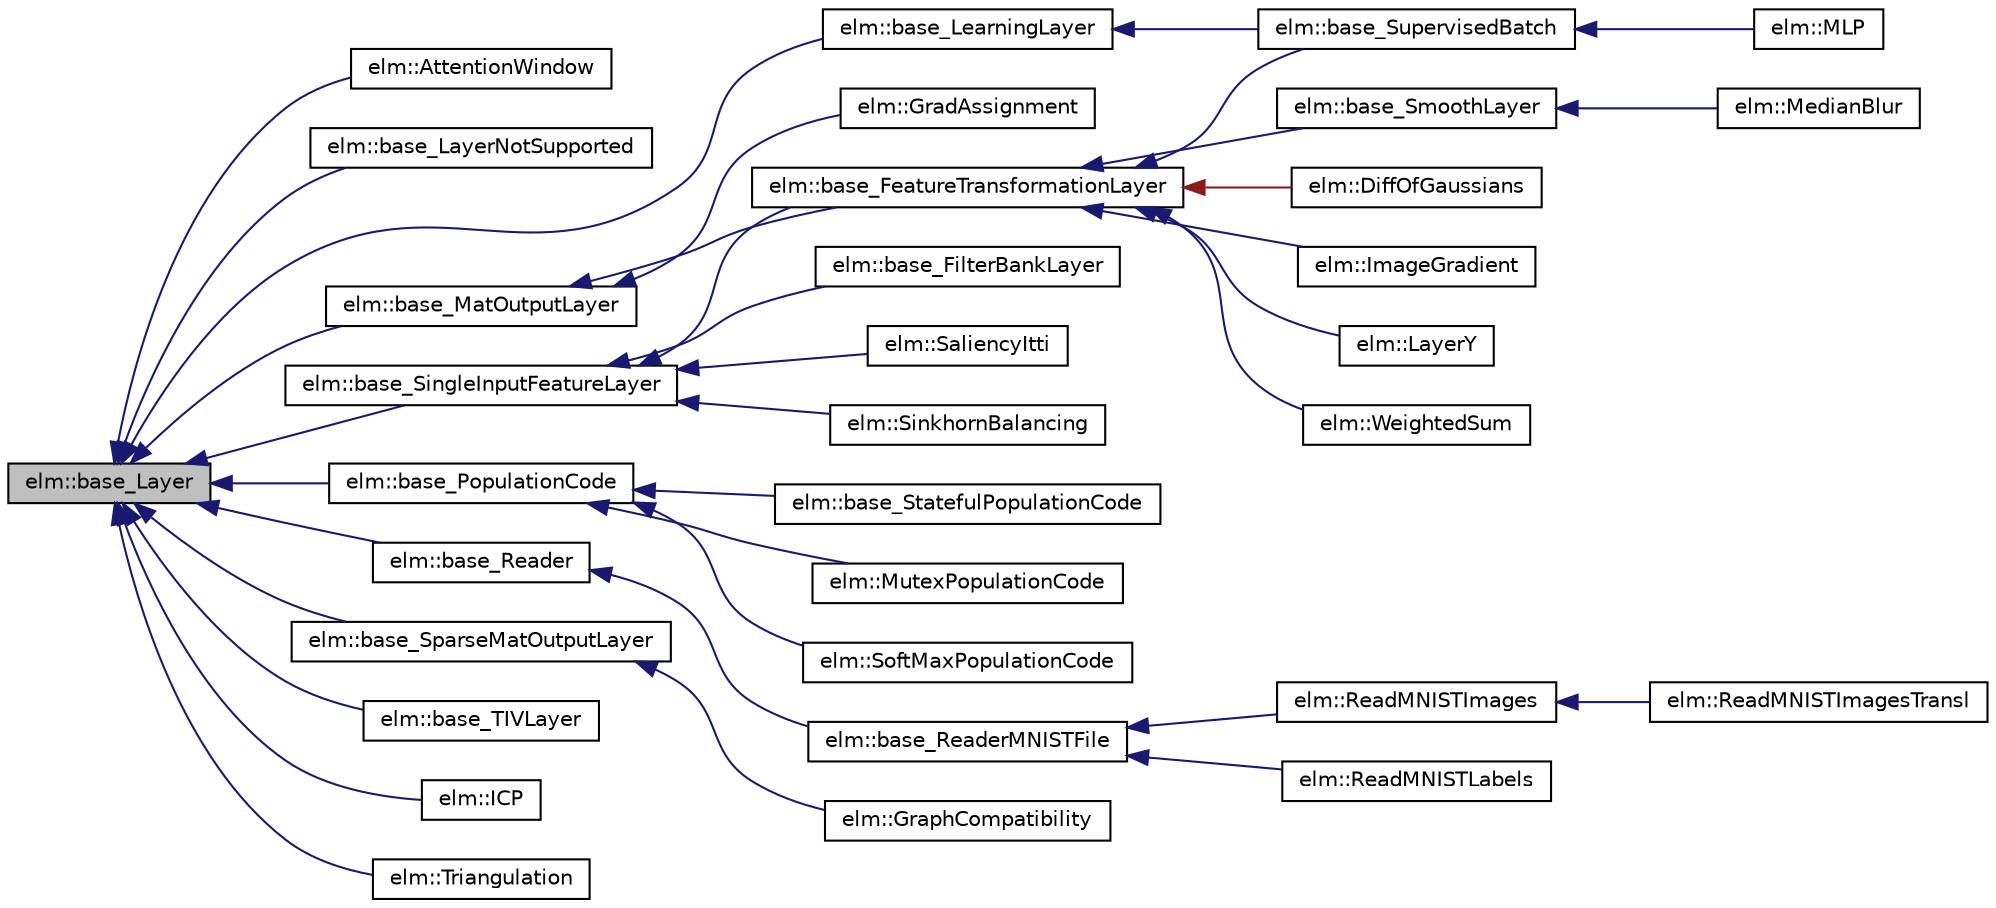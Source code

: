 digraph G
{
  edge [fontname="Helvetica",fontsize="10",labelfontname="Helvetica",labelfontsize="10"];
  node [fontname="Helvetica",fontsize="10",shape=record];
  rankdir="LR";
  Node1 [label="elm::base_Layer",height=0.2,width=0.4,color="black", fillcolor="grey75", style="filled" fontcolor="black"];
  Node1 -> Node2 [dir="back",color="midnightblue",fontsize="10",style="solid",fontname="Helvetica"];
  Node2 [label="elm::AttentionWindow",height=0.2,width=0.4,color="black", fillcolor="white", style="filled",URL="$classelm_1_1AttentionWindow.html",tooltip="layer for sampling patch around attended location (e.g."];
  Node1 -> Node3 [dir="back",color="midnightblue",fontsize="10",style="solid",fontname="Helvetica"];
  Node3 [label="elm::base_LayerNotSupported",height=0.2,width=0.4,color="black", fillcolor="white", style="filled",URL="$classelm_1_1base__LayerNotSupported.html",tooltip="This is not an ordinary layer implementation This derived layer only aids in conditionally defined la..."];
  Node1 -> Node4 [dir="back",color="midnightblue",fontsize="10",style="solid",fontname="Helvetica"];
  Node4 [label="elm::base_LearningLayer",height=0.2,width=0.4,color="black", fillcolor="white", style="filled",URL="$classelm_1_1base__LearningLayer.html",tooltip="class for defining interfaces of an abstract layer that can learn Overloaded constructor calls overlo..."];
  Node4 -> Node5 [dir="back",color="midnightblue",fontsize="10",style="solid",fontname="Helvetica"];
  Node5 [label="elm::base_SupervisedBatch",height=0.2,width=0.4,color="black", fillcolor="white", style="filled",URL="$classelm_1_1base__SupervisedBatch.html",tooltip="class for defining interfaces of an abstract layer that can learn Overloaded constructor calls overlo..."];
  Node5 -> Node6 [dir="back",color="midnightblue",fontsize="10",style="solid",fontname="Helvetica"];
  Node6 [label="elm::MLP",height=0.2,width=0.4,color="black", fillcolor="white", style="filled",URL="$classelm_1_1MLP.html",tooltip="Layer class for mult-layer perceptrons."];
  Node1 -> Node7 [dir="back",color="midnightblue",fontsize="10",style="solid",fontname="Helvetica"];
  Node7 [label="elm::base_MatOutputLayer",height=0.2,width=0.4,color="black", fillcolor="white", style="filled",URL="$classelm_1_1base__MatOutputLayer.html",tooltip="class for time-invariant layer"];
  Node7 -> Node8 [dir="back",color="midnightblue",fontsize="10",style="solid",fontname="Helvetica"];
  Node8 [label="elm::base_FeatureTransformationLayer",height=0.2,width=0.4,color="black", fillcolor="white", style="filled",URL="$classelm_1_1base__FeatureTransformationLayer.html",tooltip="An intermediate base class for prviding a layer interface involving a transformation of a single inpu..."];
  Node8 -> Node9 [dir="back",color="midnightblue",fontsize="10",style="solid",fontname="Helvetica"];
  Node9 [label="elm::base_SmoothLayer",height=0.2,width=0.4,color="black", fillcolor="white", style="filled",URL="$classelm_1_1base__SmoothLayer.html",tooltip="intermediate Layer for applying smoothing algorithms I/O keys already defined by parent class..."];
  Node9 -> Node10 [dir="back",color="midnightblue",fontsize="10",style="solid",fontname="Helvetica"];
  Node10 [label="elm::MedianBlur",height=0.2,width=0.4,color="black", fillcolor="white", style="filled",URL="$classelm_1_1MedianBlur.html",tooltip="Wrap layer around median blur input and output keys defined by parent."];
  Node8 -> Node5 [dir="back",color="midnightblue",fontsize="10",style="solid",fontname="Helvetica"];
  Node8 -> Node11 [dir="back",color="firebrick4",fontsize="10",style="solid",fontname="Helvetica"];
  Node11 [label="elm::DiffOfGaussians",height=0.2,width=0.4,color="black", fillcolor="white", style="filled",URL="$classelm_1_1DiffOfGaussians.html",tooltip="Layer for difference of gaussians."];
  Node8 -> Node12 [dir="back",color="midnightblue",fontsize="10",style="solid",fontname="Helvetica"];
  Node12 [label="elm::ImageGradient",height=0.2,width=0.4,color="black", fillcolor="white", style="filled",URL="$classelm_1_1ImageGradient.html",tooltip="Layer for computing image gradients using forward difference."];
  Node8 -> Node13 [dir="back",color="midnightblue",fontsize="10",style="solid",fontname="Helvetica"];
  Node13 [label="elm::LayerY",height=0.2,width=0.4,color="black", fillcolor="white", style="filled",URL="$classelm_1_1LayerY.html",tooltip="The LayerY class."];
  Node8 -> Node14 [dir="back",color="midnightblue",fontsize="10",style="solid",fontname="Helvetica"];
  Node14 [label="elm::WeightedSum",height=0.2,width=0.4,color="black", fillcolor="white", style="filled",URL="$classelm_1_1WeightedSum.html",tooltip="class to implement base layer methods Yields weighted sum of stimulus with 2 elements Simple example ..."];
  Node7 -> Node15 [dir="back",color="midnightblue",fontsize="10",style="solid",fontname="Helvetica"];
  Node15 [label="elm::GradAssignment",height=0.2,width=0.4,color="black", fillcolor="white", style="filled",URL="$classelm_1_1GradAssignment.html",tooltip="Layer for implementing Graduated Assignment algorithm for graph matching."];
  Node1 -> Node16 [dir="back",color="midnightblue",fontsize="10",style="solid",fontname="Helvetica"];
  Node16 [label="elm::base_PopulationCode",height=0.2,width=0.4,color="black", fillcolor="white", style="filled",URL="$classelm_1_1base__PopulationCode.html",tooltip="The base class for population codes."];
  Node16 -> Node17 [dir="back",color="midnightblue",fontsize="10",style="solid",fontname="Helvetica"];
  Node17 [label="elm::base_StatefulPopulationCode",height=0.2,width=0.4,color="black", fillcolor="white", style="filled",URL="$classelm_1_1base__StatefulPopulationCode.html",tooltip="a base class for population codes that are stateful"];
  Node16 -> Node18 [dir="back",color="midnightblue",fontsize="10",style="solid",fontname="Helvetica"];
  Node18 [label="elm::MutexPopulationCode",height=0.2,width=0.4,color="black", fillcolor="white", style="filled",URL="$classelm_1_1MutexPopulationCode.html",tooltip="Mutually exclusive population code (a.k.a simple pop."];
  Node16 -> Node19 [dir="back",color="midnightblue",fontsize="10",style="solid",fontname="Helvetica"];
  Node19 [label="elm::SoftMaxPopulationCode",height=0.2,width=0.4,color="black", fillcolor="white", style="filled",URL="$classelm_1_1SoftMaxPopulationCode.html",tooltip="Population code sampled from distribution (e.g."];
  Node1 -> Node20 [dir="back",color="midnightblue",fontsize="10",style="solid",fontname="Helvetica"];
  Node20 [label="elm::base_Reader",height=0.2,width=0.4,color="black", fillcolor="white", style="filled",URL="$classelm_1_1base__Reader.html"];
  Node20 -> Node21 [dir="back",color="midnightblue",fontsize="10",style="solid",fontname="Helvetica"];
  Node21 [label="elm::base_ReaderMNISTFile",height=0.2,width=0.4,color="black", fillcolor="white", style="filled",URL="$classelm_1_1base__ReaderMNISTFile.html",tooltip="base class for reading MNIST files"];
  Node21 -> Node22 [dir="back",color="midnightblue",fontsize="10",style="solid",fontname="Helvetica"];
  Node22 [label="elm::ReadMNISTImages",height=0.2,width=0.4,color="black", fillcolor="white", style="filled",URL="$classelm_1_1ReadMNISTImages.html",tooltip="class for Reading MNIST image data"];
  Node22 -> Node23 [dir="back",color="midnightblue",fontsize="10",style="solid",fontname="Helvetica"];
  Node23 [label="elm::ReadMNISTImagesTransl",height=0.2,width=0.4,color="black", fillcolor="white", style="filled",URL="$classelm_1_1ReadMNISTImagesTransl.html"];
  Node21 -> Node24 [dir="back",color="midnightblue",fontsize="10",style="solid",fontname="Helvetica"];
  Node24 [label="elm::ReadMNISTLabels",height=0.2,width=0.4,color="black", fillcolor="white", style="filled",URL="$classelm_1_1ReadMNISTLabels.html",tooltip="class for reading MNIST label data"];
  Node1 -> Node25 [dir="back",color="midnightblue",fontsize="10",style="solid",fontname="Helvetica"];
  Node25 [label="elm::base_SingleInputFeatureLayer",height=0.2,width=0.4,color="black", fillcolor="white", style="filled",URL="$classelm_1_1base__SingleInputFeatureLayer.html",tooltip="base class for layer assuming single feature input, an intermediate layer implementation"];
  Node25 -> Node8 [dir="back",color="midnightblue",fontsize="10",style="solid",fontname="Helvetica"];
  Node25 -> Node26 [dir="back",color="midnightblue",fontsize="10",style="solid",fontname="Helvetica"];
  Node26 [label="elm::base_FilterBankLayer",height=0.2,width=0.4,color="black", fillcolor="white", style="filled",URL="$classelm_1_1base__FilterBankLayer.html",tooltip="base class for filter banks The interface should aid in iterating through response"];
  Node25 -> Node27 [dir="back",color="midnightblue",fontsize="10",style="solid",fontname="Helvetica"];
  Node27 [label="elm::SaliencyItti",height=0.2,width=0.4,color="black", fillcolor="white", style="filled",URL="$classelm_1_1SaliencyItti.html",tooltip="Implement Itti et al."];
  Node25 -> Node28 [dir="back",color="midnightblue",fontsize="10",style="solid",fontname="Helvetica"];
  Node28 [label="elm::SinkhornBalancing",height=0.2,width=0.4,color="black", fillcolor="white", style="filled",URL="$classelm_1_1SinkhornBalancing.html",tooltip="Layer for implementing Singhorn&#39;s balancing algorithm."];
  Node1 -> Node29 [dir="back",color="midnightblue",fontsize="10",style="solid",fontname="Helvetica"];
  Node29 [label="elm::base_SparseMatOutputLayer",height=0.2,width=0.4,color="black", fillcolor="white", style="filled",URL="$classelm_1_1base__SparseMatOutputLayer.html",tooltip="intermediate layer class assuming single sparse matrix output"];
  Node29 -> Node30 [dir="back",color="midnightblue",fontsize="10",style="solid",fontname="Helvetica"];
  Node30 [label="elm::GraphCompatibility",height=0.2,width=0.4,color="black", fillcolor="white", style="filled",URL="$classelm_1_1GraphCompatibility.html"];
  Node1 -> Node31 [dir="back",color="midnightblue",fontsize="10",style="solid",fontname="Helvetica"];
  Node31 [label="elm::base_TIVLayer",height=0.2,width=0.4,color="black", fillcolor="white", style="filled",URL="$classelm_1_1base__TIVLayer.html",tooltip="class for time-invariant layer"];
  Node1 -> Node32 [dir="back",color="midnightblue",fontsize="10",style="solid",fontname="Helvetica"];
  Node32 [label="elm::ICP",height=0.2,width=0.4,color="black", fillcolor="white", style="filled",URL="$classelm_1_1ICP.html",tooltip="class for an iterative-closest-point layer This is basciallly a wrapper around PCL&#39;s ICP implementati..."];
  Node1 -> Node33 [dir="back",color="midnightblue",fontsize="10",style="solid",fontname="Helvetica"];
  Node33 [label="elm::Triangulation",height=0.2,width=0.4,color="black", fillcolor="white", style="filled",URL="$classelm_1_1Triangulation.html",tooltip="The triangulation layer wraps around the greedy projection algorithm usign pcl."];
}
